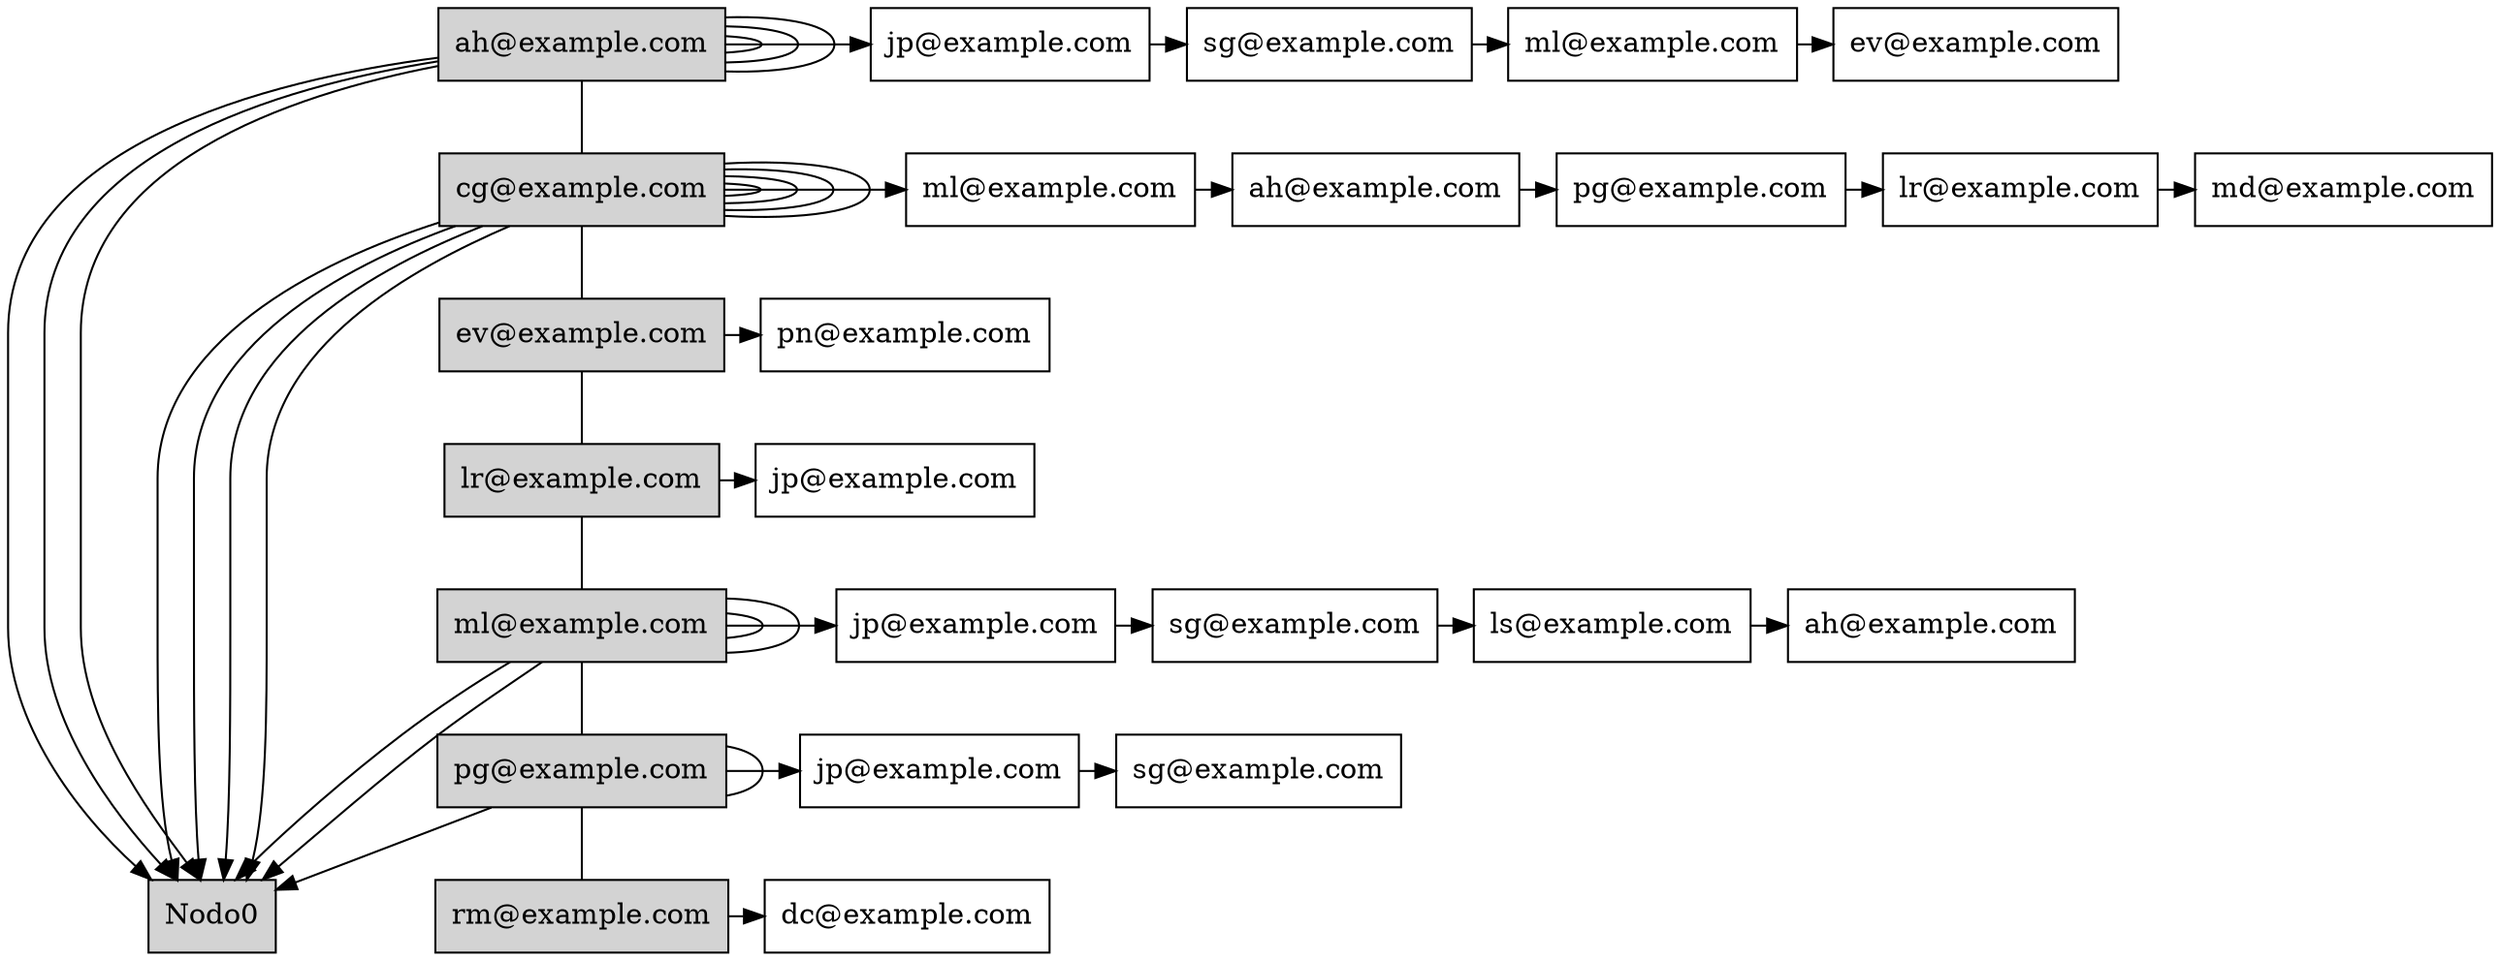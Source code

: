 digraph G {
node[shape = "box" style = "filled"]
"Nodoah@example.com" [label = "ah@example.com" group = "1" fillcolor="lightgray"];
"Nodoah@example.com"->"Nodoah@example.com" [dir = none];
"Nodoah@example.com"->"Nodo0x21b30f71750";
"Nodo0x21b30f71750"[label = "jp@example.com" fillcolor = "white"];
"Nodo0x21b30f71750"->"Nodo0x21b30f506e0";
"Nodo0x21b30f506e0"[label = "sg@example.com" fillcolor = "white"];
"Nodo0x21b30f506e0"->"Nodo0x21b38a09680";
"Nodo0x21b38a09680"[label = "ml@example.com" fillcolor = "white"];
"Nodo0x21b38a09680"->"Nodo0x21b38a09a90";
"Nodo0x21b38a09a90"[label = "ev@example.com" fillcolor = "white"];
{rank=same; "Nodoah@example.com";Nodo0x21b30f71750;Nodo0x21b30f506e0;Nodo0x21b38a09680;Nodo0x21b38a09a90}
"Nodoah@example.com" [label = "ah@example.com" group = "1" fillcolor="lightgray"];
"Nodoah@example.com"->"Nodoah@example.com" [dir = none];
"Nodoah@example.com"->"Nodo0";
{rank=same; "Nodoah@example.com"}
"Nodoah@example.com" [label = "ah@example.com" group = "1" fillcolor="lightgray"];
"Nodoah@example.com"->"Nodoah@example.com" [dir = none];
"Nodoah@example.com"->"Nodo0";
{rank=same; "Nodoah@example.com"}
"Nodoah@example.com" [label = "ah@example.com" group = "1" fillcolor="lightgray"];
"Nodoah@example.com"->"Nodocg@example.com" [dir = none];
"Nodoah@example.com"->"Nodo0";
{rank=same; "Nodoah@example.com"}
"Nodocg@example.com" [label = "cg@example.com" group = "1" fillcolor="lightgray"];
"Nodocg@example.com"->"Nodocg@example.com" [dir = none];
"Nodocg@example.com"->"Nodo0x21b38a09890";
"Nodo0x21b38a09890"[label = "ml@example.com" fillcolor = "white"];
"Nodo0x21b38a09890"->"Nodo0x21b38a09650";
"Nodo0x21b38a09650"[label = "ah@example.com" fillcolor = "white"];
"Nodo0x21b38a09650"->"Nodo0x21b30f715d0";
"Nodo0x21b30f715d0"[label = "pg@example.com" fillcolor = "white"];
"Nodo0x21b30f715d0"->"Nodo0x21b30f71780";
"Nodo0x21b30f71780"[label = "lr@example.com" fillcolor = "white"];
"Nodo0x21b30f71780"->"Nodo0x21b30f714e0";
"Nodo0x21b30f714e0"[label = "md@example.com" fillcolor = "white"];
{rank=same; "Nodocg@example.com";Nodo0x21b38a09890;Nodo0x21b38a09650;Nodo0x21b30f715d0;Nodo0x21b30f71780;Nodo0x21b30f714e0}
"Nodocg@example.com" [label = "cg@example.com" group = "1" fillcolor="lightgray"];
"Nodocg@example.com"->"Nodocg@example.com" [dir = none];
"Nodocg@example.com"->"Nodo0";
{rank=same; "Nodocg@example.com"}
"Nodocg@example.com" [label = "cg@example.com" group = "1" fillcolor="lightgray"];
"Nodocg@example.com"->"Nodocg@example.com" [dir = none];
"Nodocg@example.com"->"Nodo0";
{rank=same; "Nodocg@example.com"}
"Nodocg@example.com" [label = "cg@example.com" group = "1" fillcolor="lightgray"];
"Nodocg@example.com"->"Nodocg@example.com" [dir = none];
"Nodocg@example.com"->"Nodo0";
{rank=same; "Nodocg@example.com"}
"Nodocg@example.com" [label = "cg@example.com" group = "1" fillcolor="lightgray"];
"Nodocg@example.com"->"Nodoev@example.com" [dir = none];
"Nodocg@example.com"->"Nodo0";
{rank=same; "Nodocg@example.com"}
"Nodoev@example.com" [label = "ev@example.com" group = "1" fillcolor="lightgray"];
"Nodoev@example.com"->"Nodolr@example.com" [dir = none];
"Nodoev@example.com"->"Nodo0x21b38a09b50";
"Nodo0x21b38a09b50"[label = "pn@example.com" fillcolor = "white"];
{rank=same; "Nodoev@example.com";Nodo0x21b38a09b50}
"Nodolr@example.com" [label = "lr@example.com" group = "1" fillcolor="lightgray"];
"Nodolr@example.com"->"Nodoml@example.com" [dir = none];
"Nodolr@example.com"->"Nodo0x21b30f507d0";
"Nodo0x21b30f507d0"[label = "jp@example.com" fillcolor = "white"];
{rank=same; "Nodolr@example.com";Nodo0x21b30f507d0}
"Nodoml@example.com" [label = "ml@example.com" group = "1" fillcolor="lightgray"];
"Nodoml@example.com"->"Nodoml@example.com" [dir = none];
"Nodoml@example.com"->"Nodo0x21b30f71540";
"Nodo0x21b30f71540"[label = "jp@example.com" fillcolor = "white"];
"Nodo0x21b30f71540"->"Nodo0x21b30f50950";
"Nodo0x21b30f50950"[label = "sg@example.com" fillcolor = "white"];
"Nodo0x21b30f50950"->"Nodo0x21b30f50420";
"Nodo0x21b30f50420"[label = "ls@example.com" fillcolor = "white"];
"Nodo0x21b30f50420"->"Nodo0x21b30f581c0";
"Nodo0x21b30f581c0"[label = "ah@example.com" fillcolor = "white"];
{rank=same; "Nodoml@example.com";Nodo0x21b30f71540;Nodo0x21b30f50950;Nodo0x21b30f50420;Nodo0x21b30f581c0}
"Nodoml@example.com" [label = "ml@example.com" group = "1" fillcolor="lightgray"];
"Nodoml@example.com"->"Nodoml@example.com" [dir = none];
"Nodoml@example.com"->"Nodo0";
{rank=same; "Nodoml@example.com"}
"Nodoml@example.com" [label = "ml@example.com" group = "1" fillcolor="lightgray"];
"Nodoml@example.com"->"Nodopg@example.com" [dir = none];
"Nodoml@example.com"->"Nodo0";
{rank=same; "Nodoml@example.com"}
"Nodopg@example.com" [label = "pg@example.com" group = "1" fillcolor="lightgray"];
"Nodopg@example.com"->"Nodopg@example.com" [dir = none];
"Nodopg@example.com"->"Nodo0x21b30f50a40";
"Nodo0x21b30f50a40"[label = "jp@example.com" fillcolor = "white"];
"Nodo0x21b30f50a40"->"Nodo0x21b30f50540";
"Nodo0x21b30f50540"[label = "sg@example.com" fillcolor = "white"];
{rank=same; "Nodopg@example.com";Nodo0x21b30f50a40;Nodo0x21b30f50540}
"Nodopg@example.com" [label = "pg@example.com" group = "1" fillcolor="lightgray"];
"Nodopg@example.com"->"Nodorm@example.com" [dir = none];
"Nodopg@example.com"->"Nodo0";
{rank=same; "Nodopg@example.com"}
"Nodorm@example.com" [label = "rm@example.com" group = "1" fillcolor="lightgray"];
"Nodorm@example.com"->"Nodo0x21b38a09b80";
"Nodo0x21b38a09b80"[label = "dc@example.com" fillcolor = "white"];
{rank=same; "Nodorm@example.com";Nodo0x21b38a09b80}
}
